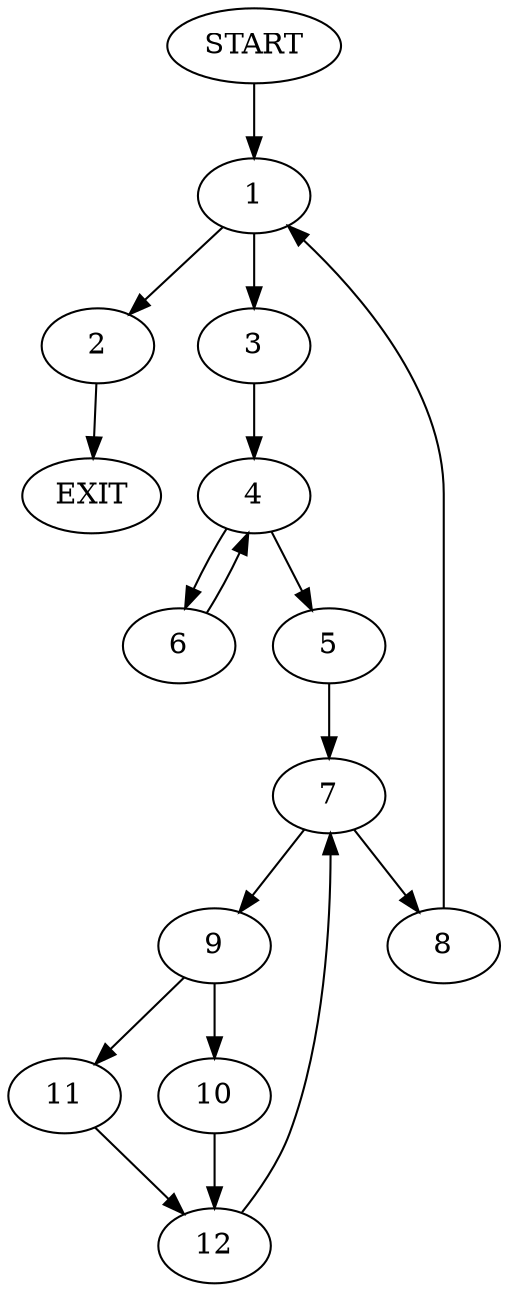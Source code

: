 digraph {
0 [label="START"]
13 [label="EXIT"]
0 -> 1
1 -> 2
1 -> 3
3 -> 4
2 -> 13
4 -> 5
4 -> 6
5 -> 7
6 -> 4
7 -> 8
7 -> 9
9 -> 10
9 -> 11
8 -> 1
11 -> 12
10 -> 12
12 -> 7
}
